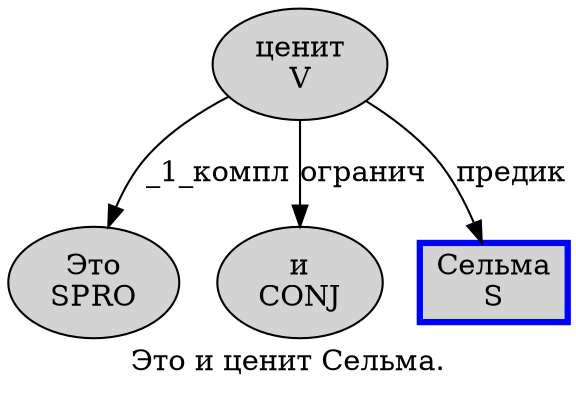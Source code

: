 digraph SENTENCE_1475 {
	graph [label="Это и ценит Сельма."]
	node [style=filled]
		0 [label="Это
SPRO" color="" fillcolor=lightgray penwidth=1 shape=ellipse]
		1 [label="и
CONJ" color="" fillcolor=lightgray penwidth=1 shape=ellipse]
		2 [label="ценит
V" color="" fillcolor=lightgray penwidth=1 shape=ellipse]
		3 [label="Сельма
S" color=blue fillcolor=lightgray penwidth=3 shape=box]
			2 -> 0 [label="_1_компл"]
			2 -> 1 [label="огранич"]
			2 -> 3 [label="предик"]
}
